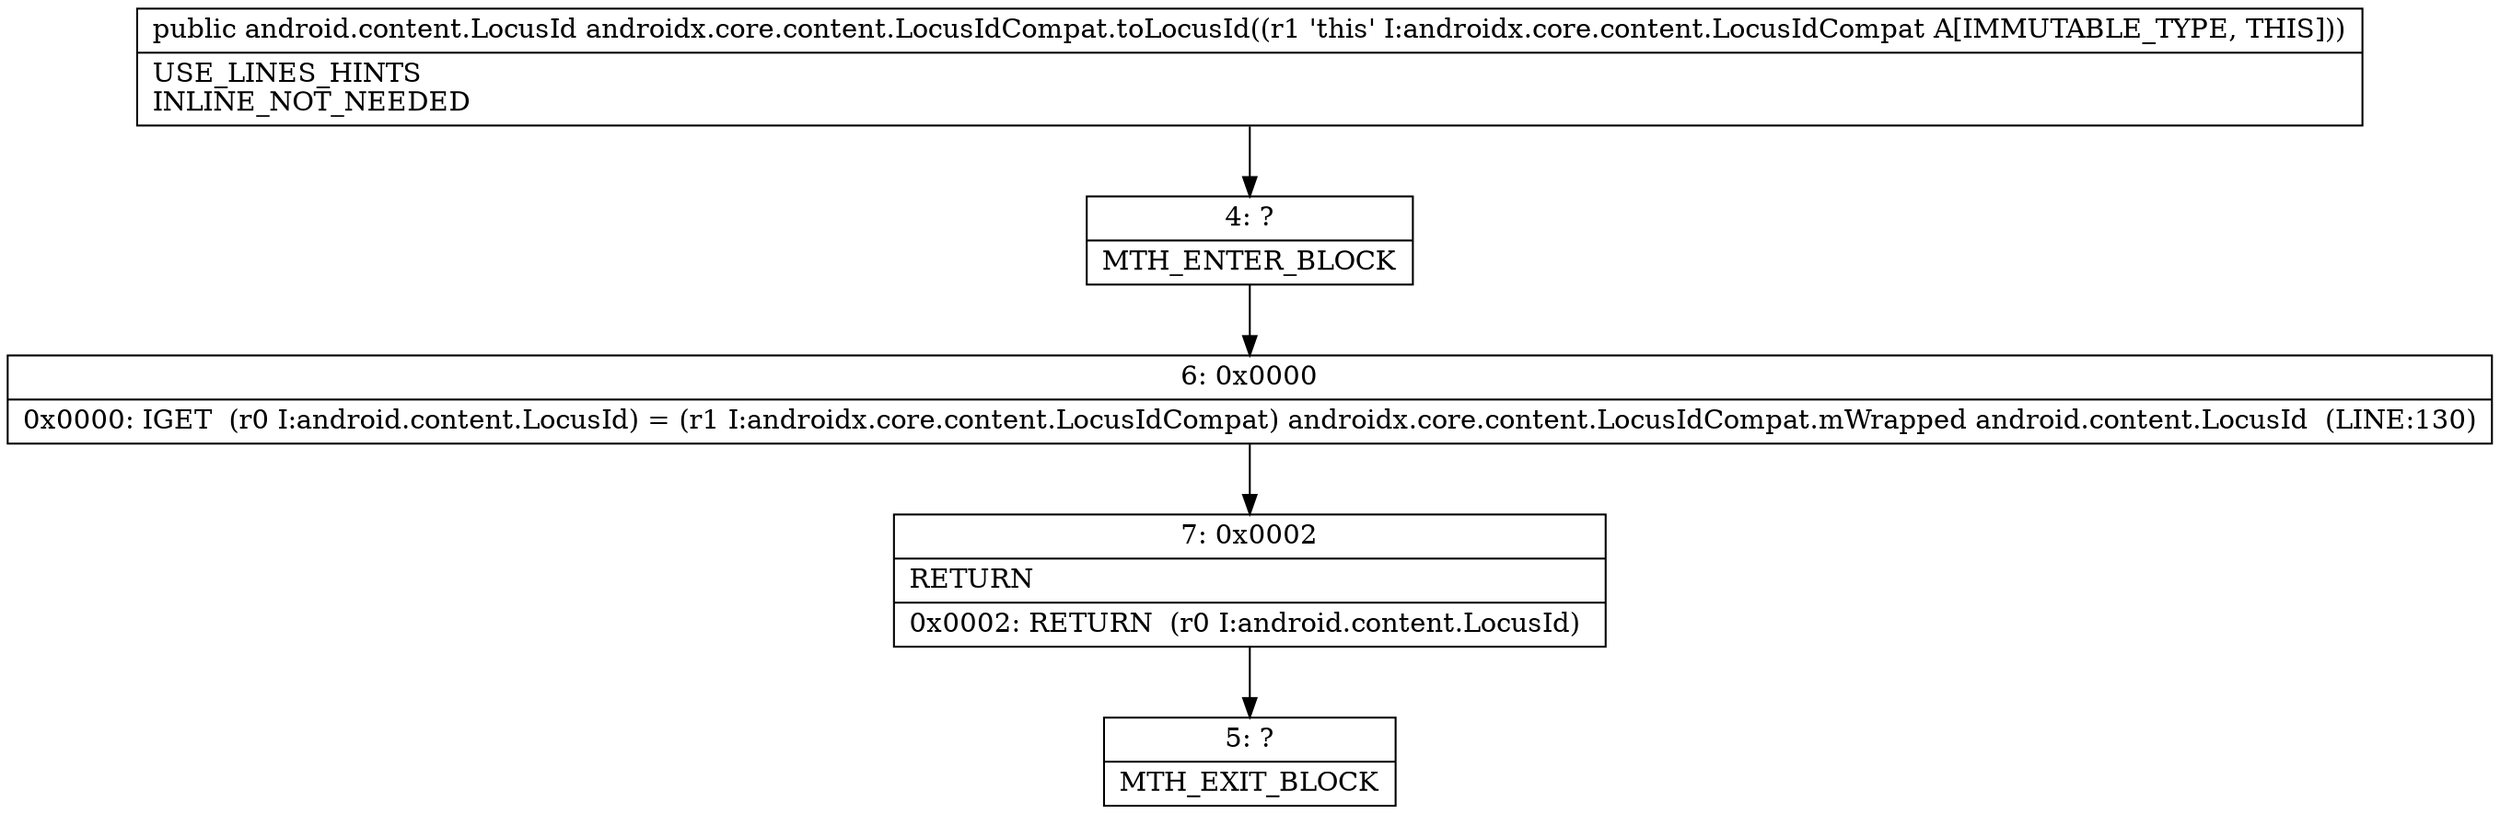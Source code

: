 digraph "CFG forandroidx.core.content.LocusIdCompat.toLocusId()Landroid\/content\/LocusId;" {
Node_4 [shape=record,label="{4\:\ ?|MTH_ENTER_BLOCK\l}"];
Node_6 [shape=record,label="{6\:\ 0x0000|0x0000: IGET  (r0 I:android.content.LocusId) = (r1 I:androidx.core.content.LocusIdCompat) androidx.core.content.LocusIdCompat.mWrapped android.content.LocusId  (LINE:130)\l}"];
Node_7 [shape=record,label="{7\:\ 0x0002|RETURN\l|0x0002: RETURN  (r0 I:android.content.LocusId) \l}"];
Node_5 [shape=record,label="{5\:\ ?|MTH_EXIT_BLOCK\l}"];
MethodNode[shape=record,label="{public android.content.LocusId androidx.core.content.LocusIdCompat.toLocusId((r1 'this' I:androidx.core.content.LocusIdCompat A[IMMUTABLE_TYPE, THIS]))  | USE_LINES_HINTS\lINLINE_NOT_NEEDED\l}"];
MethodNode -> Node_4;Node_4 -> Node_6;
Node_6 -> Node_7;
Node_7 -> Node_5;
}

